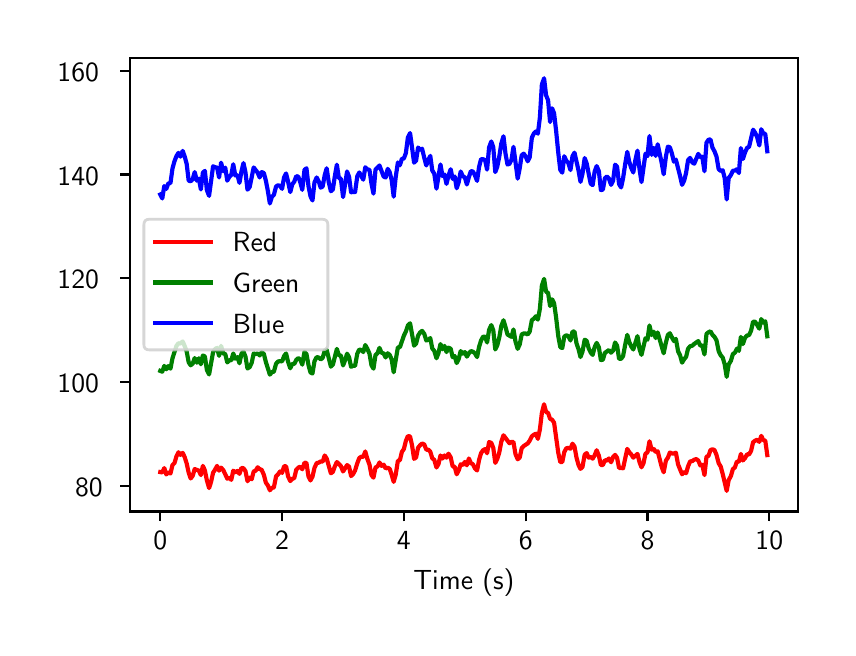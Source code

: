 \begingroup%
\makeatletter%
\begin{pgfpicture}%
\pgfpathrectangle{\pgfpointorigin}{\pgfqpoint{4.0in}{3.0in}}%
\pgfusepath{use as bounding box, clip}%
\begin{pgfscope}%
\pgfsetbuttcap%
\pgfsetmiterjoin%
\definecolor{currentfill}{rgb}{1.0,1.0,1.0}%
\pgfsetfillcolor{currentfill}%
\pgfsetlinewidth{0.0pt}%
\definecolor{currentstroke}{rgb}{1.0,1.0,1.0}%
\pgfsetstrokecolor{currentstroke}%
\pgfsetdash{}{0pt}%
\pgfpathmoveto{\pgfqpoint{0.0in}{0.0in}}%
\pgfpathlineto{\pgfqpoint{4.0in}{0.0in}}%
\pgfpathlineto{\pgfqpoint{4.0in}{3.0in}}%
\pgfpathlineto{\pgfqpoint{0.0in}{3.0in}}%
\pgfpathclose%
\pgfusepath{fill}%
\end{pgfscope}%
\begin{pgfscope}%
\pgfsetbuttcap%
\pgfsetmiterjoin%
\definecolor{currentfill}{rgb}{1.0,1.0,1.0}%
\pgfsetfillcolor{currentfill}%
\pgfsetlinewidth{0.0pt}%
\definecolor{currentstroke}{rgb}{0.0,0.0,0.0}%
\pgfsetstrokecolor{currentstroke}%
\pgfsetstrokeopacity{0.0}%
\pgfsetdash{}{0pt}%
\pgfpathmoveto{\pgfqpoint{0.511in}{0.581in}}%
\pgfpathlineto{\pgfqpoint{3.85in}{0.581in}}%
\pgfpathlineto{\pgfqpoint{3.85in}{2.85in}}%
\pgfpathlineto{\pgfqpoint{0.511in}{2.85in}}%
\pgfpathclose%
\pgfusepath{fill}%
\end{pgfscope}%
\begin{pgfscope}%
\pgfsetbuttcap%
\pgfsetroundjoin%
\definecolor{currentfill}{rgb}{0.0,0.0,0.0}%
\pgfsetfillcolor{currentfill}%
\pgfsetlinewidth{0.803pt}%
\definecolor{currentstroke}{rgb}{0.0,0.0,0.0}%
\pgfsetstrokecolor{currentstroke}%
\pgfsetdash{}{0pt}%
\pgfsys@defobject{currentmarker}{\pgfqpoint{0.0in}{-0.049in}}{\pgfqpoint{0.0in}{0.0in}}{%
\pgfpathmoveto{\pgfqpoint{0.0in}{0.0in}}%
\pgfpathlineto{\pgfqpoint{0.0in}{-0.049in}}%
\pgfusepath{stroke,fill}%
}%
\begin{pgfscope}%
\pgfsys@transformshift{0.663in}{0.581in}%
\pgfsys@useobject{currentmarker}{}%
\end{pgfscope}%
\end{pgfscope}%
\begin{pgfscope}%
\definecolor{textcolor}{rgb}{0.0,0.0,0.0}%
\pgfsetstrokecolor{textcolor}%
\pgfsetfillcolor{textcolor}%
\pgftext[x=0.663in,y=0.483in,,top]{\color{textcolor}\sffamily\fontsize{10.0}{12.0}\selectfont 0}%
\end{pgfscope}%
\begin{pgfscope}%
\pgfsetbuttcap%
\pgfsetroundjoin%
\definecolor{currentfill}{rgb}{0.0,0.0,0.0}%
\pgfsetfillcolor{currentfill}%
\pgfsetlinewidth{0.803pt}%
\definecolor{currentstroke}{rgb}{0.0,0.0,0.0}%
\pgfsetstrokecolor{currentstroke}%
\pgfsetdash{}{0pt}%
\pgfsys@defobject{currentmarker}{\pgfqpoint{0.0in}{-0.049in}}{\pgfqpoint{0.0in}{0.0in}}{%
\pgfpathmoveto{\pgfqpoint{0.0in}{0.0in}}%
\pgfpathlineto{\pgfqpoint{0.0in}{-0.049in}}%
\pgfusepath{stroke,fill}%
}%
\begin{pgfscope}%
\pgfsys@transformshift{1.272in}{0.581in}%
\pgfsys@useobject{currentmarker}{}%
\end{pgfscope}%
\end{pgfscope}%
\begin{pgfscope}%
\definecolor{textcolor}{rgb}{0.0,0.0,0.0}%
\pgfsetstrokecolor{textcolor}%
\pgfsetfillcolor{textcolor}%
\pgftext[x=1.272in,y=0.483in,,top]{\color{textcolor}\sffamily\fontsize{10.0}{12.0}\selectfont 2}%
\end{pgfscope}%
\begin{pgfscope}%
\pgfsetbuttcap%
\pgfsetroundjoin%
\definecolor{currentfill}{rgb}{0.0,0.0,0.0}%
\pgfsetfillcolor{currentfill}%
\pgfsetlinewidth{0.803pt}%
\definecolor{currentstroke}{rgb}{0.0,0.0,0.0}%
\pgfsetstrokecolor{currentstroke}%
\pgfsetdash{}{0pt}%
\pgfsys@defobject{currentmarker}{\pgfqpoint{0.0in}{-0.049in}}{\pgfqpoint{0.0in}{0.0in}}{%
\pgfpathmoveto{\pgfqpoint{0.0in}{0.0in}}%
\pgfpathlineto{\pgfqpoint{0.0in}{-0.049in}}%
\pgfusepath{stroke,fill}%
}%
\begin{pgfscope}%
\pgfsys@transformshift{1.881in}{0.581in}%
\pgfsys@useobject{currentmarker}{}%
\end{pgfscope}%
\end{pgfscope}%
\begin{pgfscope}%
\definecolor{textcolor}{rgb}{0.0,0.0,0.0}%
\pgfsetstrokecolor{textcolor}%
\pgfsetfillcolor{textcolor}%
\pgftext[x=1.881in,y=0.483in,,top]{\color{textcolor}\sffamily\fontsize{10.0}{12.0}\selectfont 4}%
\end{pgfscope}%
\begin{pgfscope}%
\pgfsetbuttcap%
\pgfsetroundjoin%
\definecolor{currentfill}{rgb}{0.0,0.0,0.0}%
\pgfsetfillcolor{currentfill}%
\pgfsetlinewidth{0.803pt}%
\definecolor{currentstroke}{rgb}{0.0,0.0,0.0}%
\pgfsetstrokecolor{currentstroke}%
\pgfsetdash{}{0pt}%
\pgfsys@defobject{currentmarker}{\pgfqpoint{0.0in}{-0.049in}}{\pgfqpoint{0.0in}{0.0in}}{%
\pgfpathmoveto{\pgfqpoint{0.0in}{0.0in}}%
\pgfpathlineto{\pgfqpoint{0.0in}{-0.049in}}%
\pgfusepath{stroke,fill}%
}%
\begin{pgfscope}%
\pgfsys@transformshift{2.49in}{0.581in}%
\pgfsys@useobject{currentmarker}{}%
\end{pgfscope}%
\end{pgfscope}%
\begin{pgfscope}%
\definecolor{textcolor}{rgb}{0.0,0.0,0.0}%
\pgfsetstrokecolor{textcolor}%
\pgfsetfillcolor{textcolor}%
\pgftext[x=2.49in,y=0.483in,,top]{\color{textcolor}\sffamily\fontsize{10.0}{12.0}\selectfont 6}%
\end{pgfscope}%
\begin{pgfscope}%
\pgfsetbuttcap%
\pgfsetroundjoin%
\definecolor{currentfill}{rgb}{0.0,0.0,0.0}%
\pgfsetfillcolor{currentfill}%
\pgfsetlinewidth{0.803pt}%
\definecolor{currentstroke}{rgb}{0.0,0.0,0.0}%
\pgfsetstrokecolor{currentstroke}%
\pgfsetdash{}{0pt}%
\pgfsys@defobject{currentmarker}{\pgfqpoint{0.0in}{-0.049in}}{\pgfqpoint{0.0in}{0.0in}}{%
\pgfpathmoveto{\pgfqpoint{0.0in}{0.0in}}%
\pgfpathlineto{\pgfqpoint{0.0in}{-0.049in}}%
\pgfusepath{stroke,fill}%
}%
\begin{pgfscope}%
\pgfsys@transformshift{3.099in}{0.581in}%
\pgfsys@useobject{currentmarker}{}%
\end{pgfscope}%
\end{pgfscope}%
\begin{pgfscope}%
\definecolor{textcolor}{rgb}{0.0,0.0,0.0}%
\pgfsetstrokecolor{textcolor}%
\pgfsetfillcolor{textcolor}%
\pgftext[x=3.099in,y=0.483in,,top]{\color{textcolor}\sffamily\fontsize{10.0}{12.0}\selectfont 8}%
\end{pgfscope}%
\begin{pgfscope}%
\pgfsetbuttcap%
\pgfsetroundjoin%
\definecolor{currentfill}{rgb}{0.0,0.0,0.0}%
\pgfsetfillcolor{currentfill}%
\pgfsetlinewidth{0.803pt}%
\definecolor{currentstroke}{rgb}{0.0,0.0,0.0}%
\pgfsetstrokecolor{currentstroke}%
\pgfsetdash{}{0pt}%
\pgfsys@defobject{currentmarker}{\pgfqpoint{0.0in}{-0.049in}}{\pgfqpoint{0.0in}{0.0in}}{%
\pgfpathmoveto{\pgfqpoint{0.0in}{0.0in}}%
\pgfpathlineto{\pgfqpoint{0.0in}{-0.049in}}%
\pgfusepath{stroke,fill}%
}%
\begin{pgfscope}%
\pgfsys@transformshift{3.708in}{0.581in}%
\pgfsys@useobject{currentmarker}{}%
\end{pgfscope}%
\end{pgfscope}%
\begin{pgfscope}%
\definecolor{textcolor}{rgb}{0.0,0.0,0.0}%
\pgfsetstrokecolor{textcolor}%
\pgfsetfillcolor{textcolor}%
\pgftext[x=3.708in,y=0.483in,,top]{\color{textcolor}\sffamily\fontsize{10.0}{12.0}\selectfont 10}%
\end{pgfscope}%
\begin{pgfscope}%
\definecolor{textcolor}{rgb}{0.0,0.0,0.0}%
\pgfsetstrokecolor{textcolor}%
\pgfsetfillcolor{textcolor}%
\pgftext[x=2.181in,y=0.293in,,top]{\color{textcolor}\sffamily\fontsize{10.0}{12.0}\selectfont Time (s)}%
\end{pgfscope}%
\begin{pgfscope}%
\pgfsetbuttcap%
\pgfsetroundjoin%
\definecolor{currentfill}{rgb}{0.0,0.0,0.0}%
\pgfsetfillcolor{currentfill}%
\pgfsetlinewidth{0.803pt}%
\definecolor{currentstroke}{rgb}{0.0,0.0,0.0}%
\pgfsetstrokecolor{currentstroke}%
\pgfsetdash{}{0pt}%
\pgfsys@defobject{currentmarker}{\pgfqpoint{-0.049in}{0.0in}}{\pgfqpoint{0.0in}{0.0in}}{%
\pgfpathmoveto{\pgfqpoint{0.0in}{0.0in}}%
\pgfpathlineto{\pgfqpoint{-0.049in}{0.0in}}%
\pgfusepath{stroke,fill}%
}%
\begin{pgfscope}%
\pgfsys@transformshift{0.511in}{0.709in}%
\pgfsys@useobject{currentmarker}{}%
\end{pgfscope}%
\end{pgfscope}%
\begin{pgfscope}%
\definecolor{textcolor}{rgb}{0.0,0.0,0.0}%
\pgfsetstrokecolor{textcolor}%
\pgfsetfillcolor{textcolor}%
\pgftext[x=0.237in, y=0.656in, left, base]{\color{textcolor}\sffamily\fontsize{10.0}{12.0}\selectfont 80}%
\end{pgfscope}%
\begin{pgfscope}%
\pgfsetbuttcap%
\pgfsetroundjoin%
\definecolor{currentfill}{rgb}{0.0,0.0,0.0}%
\pgfsetfillcolor{currentfill}%
\pgfsetlinewidth{0.803pt}%
\definecolor{currentstroke}{rgb}{0.0,0.0,0.0}%
\pgfsetstrokecolor{currentstroke}%
\pgfsetdash{}{0pt}%
\pgfsys@defobject{currentmarker}{\pgfqpoint{-0.049in}{0.0in}}{\pgfqpoint{0.0in}{0.0in}}{%
\pgfpathmoveto{\pgfqpoint{0.0in}{0.0in}}%
\pgfpathlineto{\pgfqpoint{-0.049in}{0.0in}}%
\pgfusepath{stroke,fill}%
}%
\begin{pgfscope}%
\pgfsys@transformshift{0.511in}{1.228in}%
\pgfsys@useobject{currentmarker}{}%
\end{pgfscope}%
\end{pgfscope}%
\begin{pgfscope}%
\definecolor{textcolor}{rgb}{0.0,0.0,0.0}%
\pgfsetstrokecolor{textcolor}%
\pgfsetfillcolor{textcolor}%
\pgftext[x=0.149in, y=1.175in, left, base]{\color{textcolor}\sffamily\fontsize{10.0}{12.0}\selectfont 100}%
\end{pgfscope}%
\begin{pgfscope}%
\pgfsetbuttcap%
\pgfsetroundjoin%
\definecolor{currentfill}{rgb}{0.0,0.0,0.0}%
\pgfsetfillcolor{currentfill}%
\pgfsetlinewidth{0.803pt}%
\definecolor{currentstroke}{rgb}{0.0,0.0,0.0}%
\pgfsetstrokecolor{currentstroke}%
\pgfsetdash{}{0pt}%
\pgfsys@defobject{currentmarker}{\pgfqpoint{-0.049in}{0.0in}}{\pgfqpoint{0.0in}{0.0in}}{%
\pgfpathmoveto{\pgfqpoint{0.0in}{0.0in}}%
\pgfpathlineto{\pgfqpoint{-0.049in}{0.0in}}%
\pgfusepath{stroke,fill}%
}%
\begin{pgfscope}%
\pgfsys@transformshift{0.511in}{1.747in}%
\pgfsys@useobject{currentmarker}{}%
\end{pgfscope}%
\end{pgfscope}%
\begin{pgfscope}%
\definecolor{textcolor}{rgb}{0.0,0.0,0.0}%
\pgfsetstrokecolor{textcolor}%
\pgfsetfillcolor{textcolor}%
\pgftext[x=0.149in, y=1.694in, left, base]{\color{textcolor}\sffamily\fontsize{10.0}{12.0}\selectfont 120}%
\end{pgfscope}%
\begin{pgfscope}%
\pgfsetbuttcap%
\pgfsetroundjoin%
\definecolor{currentfill}{rgb}{0.0,0.0,0.0}%
\pgfsetfillcolor{currentfill}%
\pgfsetlinewidth{0.803pt}%
\definecolor{currentstroke}{rgb}{0.0,0.0,0.0}%
\pgfsetstrokecolor{currentstroke}%
\pgfsetdash{}{0pt}%
\pgfsys@defobject{currentmarker}{\pgfqpoint{-0.049in}{0.0in}}{\pgfqpoint{0.0in}{0.0in}}{%
\pgfpathmoveto{\pgfqpoint{0.0in}{0.0in}}%
\pgfpathlineto{\pgfqpoint{-0.049in}{0.0in}}%
\pgfusepath{stroke,fill}%
}%
\begin{pgfscope}%
\pgfsys@transformshift{0.511in}{2.266in}%
\pgfsys@useobject{currentmarker}{}%
\end{pgfscope}%
\end{pgfscope}%
\begin{pgfscope}%
\definecolor{textcolor}{rgb}{0.0,0.0,0.0}%
\pgfsetstrokecolor{textcolor}%
\pgfsetfillcolor{textcolor}%
\pgftext[x=0.149in, y=2.213in, left, base]{\color{textcolor}\sffamily\fontsize{10.0}{12.0}\selectfont 140}%
\end{pgfscope}%
\begin{pgfscope}%
\pgfsetbuttcap%
\pgfsetroundjoin%
\definecolor{currentfill}{rgb}{0.0,0.0,0.0}%
\pgfsetfillcolor{currentfill}%
\pgfsetlinewidth{0.803pt}%
\definecolor{currentstroke}{rgb}{0.0,0.0,0.0}%
\pgfsetstrokecolor{currentstroke}%
\pgfsetdash{}{0pt}%
\pgfsys@defobject{currentmarker}{\pgfqpoint{-0.049in}{0.0in}}{\pgfqpoint{0.0in}{0.0in}}{%
\pgfpathmoveto{\pgfqpoint{0.0in}{0.0in}}%
\pgfpathlineto{\pgfqpoint{-0.049in}{0.0in}}%
\pgfusepath{stroke,fill}%
}%
\begin{pgfscope}%
\pgfsys@transformshift{0.511in}{2.785in}%
\pgfsys@useobject{currentmarker}{}%
\end{pgfscope}%
\end{pgfscope}%
\begin{pgfscope}%
\definecolor{textcolor}{rgb}{0.0,0.0,0.0}%
\pgfsetstrokecolor{textcolor}%
\pgfsetfillcolor{textcolor}%
\pgftext[x=0.149in, y=2.732in, left, base]{\color{textcolor}\sffamily\fontsize{10.0}{12.0}\selectfont 160}%
\end{pgfscope}%
\begin{pgfscope}%
\pgfpathrectangle{\pgfqpoint{0.511in}{0.581in}}{\pgfqpoint{3.339in}{2.269in}}%
\pgfusepath{clip}%
\pgfsetrectcap%
\pgfsetroundjoin%
\pgfsetlinewidth{1.506pt}%
\definecolor{currentstroke}{rgb}{1.0,0.0,0.0}%
\pgfsetstrokecolor{currentstroke}%
\pgfsetdash{}{0pt}%
\pgfpathmoveto{\pgfqpoint{0.663in}{0.778in}}%
\pgfpathlineto{\pgfqpoint{0.673in}{0.776in}}%
\pgfpathlineto{\pgfqpoint{0.683in}{0.798in}}%
\pgfpathlineto{\pgfqpoint{0.693in}{0.766in}}%
\pgfpathlineto{\pgfqpoint{0.703in}{0.777in}}%
\pgfpathlineto{\pgfqpoint{0.714in}{0.771in}}%
\pgfpathlineto{\pgfqpoint{0.724in}{0.813in}}%
\pgfpathlineto{\pgfqpoint{0.734in}{0.823in}}%
\pgfpathlineto{\pgfqpoint{0.744in}{0.857in}}%
\pgfpathlineto{\pgfqpoint{0.754in}{0.877in}}%
\pgfpathlineto{\pgfqpoint{0.764in}{0.864in}}%
\pgfpathlineto{\pgfqpoint{0.775in}{0.874in}}%
\pgfpathlineto{\pgfqpoint{0.785in}{0.853in}}%
\pgfpathlineto{\pgfqpoint{0.795in}{0.821in}}%
\pgfpathlineto{\pgfqpoint{0.805in}{0.775in}}%
\pgfpathlineto{\pgfqpoint{0.815in}{0.746in}}%
\pgfpathlineto{\pgfqpoint{0.825in}{0.759in}}%
\pgfpathlineto{\pgfqpoint{0.835in}{0.793in}}%
\pgfpathlineto{\pgfqpoint{0.856in}{0.785in}}%
\pgfpathlineto{\pgfqpoint{0.866in}{0.763in}}%
\pgfpathlineto{\pgfqpoint{0.876in}{0.809in}}%
\pgfpathlineto{\pgfqpoint{0.886in}{0.786in}}%
\pgfpathlineto{\pgfqpoint{0.896in}{0.737in}}%
\pgfpathlineto{\pgfqpoint{0.907in}{0.698in}}%
\pgfpathlineto{\pgfqpoint{0.917in}{0.729in}}%
\pgfpathlineto{\pgfqpoint{0.927in}{0.775in}}%
\pgfpathlineto{\pgfqpoint{0.937in}{0.79in}}%
\pgfpathlineto{\pgfqpoint{0.947in}{0.809in}}%
\pgfpathlineto{\pgfqpoint{0.957in}{0.785in}}%
\pgfpathlineto{\pgfqpoint{0.967in}{0.8in}}%
\pgfpathlineto{\pgfqpoint{0.978in}{0.788in}}%
\pgfpathlineto{\pgfqpoint{0.998in}{0.745in}}%
\pgfpathlineto{\pgfqpoint{1.008in}{0.75in}}%
\pgfpathlineto{\pgfqpoint{1.018in}{0.739in}}%
\pgfpathlineto{\pgfqpoint{1.028in}{0.785in}}%
\pgfpathlineto{\pgfqpoint{1.038in}{0.776in}}%
\pgfpathlineto{\pgfqpoint{1.049in}{0.784in}}%
\pgfpathlineto{\pgfqpoint{1.059in}{0.769in}}%
\pgfpathlineto{\pgfqpoint{1.069in}{0.799in}}%
\pgfpathlineto{\pgfqpoint{1.079in}{0.797in}}%
\pgfpathlineto{\pgfqpoint{1.089in}{0.783in}}%
\pgfpathlineto{\pgfqpoint{1.099in}{0.732in}}%
\pgfpathlineto{\pgfqpoint{1.11in}{0.75in}}%
\pgfpathlineto{\pgfqpoint{1.12in}{0.742in}}%
\pgfpathlineto{\pgfqpoint{1.13in}{0.781in}}%
\pgfpathlineto{\pgfqpoint{1.14in}{0.785in}}%
\pgfpathlineto{\pgfqpoint{1.15in}{0.802in}}%
\pgfpathlineto{\pgfqpoint{1.16in}{0.793in}}%
\pgfpathlineto{\pgfqpoint{1.17in}{0.789in}}%
\pgfpathlineto{\pgfqpoint{1.181in}{0.764in}}%
\pgfpathlineto{\pgfqpoint{1.191in}{0.725in}}%
\pgfpathlineto{\pgfqpoint{1.201in}{0.711in}}%
\pgfpathlineto{\pgfqpoint{1.211in}{0.687in}}%
\pgfpathlineto{\pgfqpoint{1.221in}{0.699in}}%
\pgfpathlineto{\pgfqpoint{1.231in}{0.701in}}%
\pgfpathlineto{\pgfqpoint{1.242in}{0.757in}}%
\pgfpathlineto{\pgfqpoint{1.252in}{0.767in}}%
\pgfpathlineto{\pgfqpoint{1.262in}{0.781in}}%
\pgfpathlineto{\pgfqpoint{1.272in}{0.774in}}%
\pgfpathlineto{\pgfqpoint{1.282in}{0.807in}}%
\pgfpathlineto{\pgfqpoint{1.292in}{0.807in}}%
\pgfpathlineto{\pgfqpoint{1.302in}{0.757in}}%
\pgfpathlineto{\pgfqpoint{1.313in}{0.733in}}%
\pgfpathlineto{\pgfqpoint{1.323in}{0.744in}}%
\pgfpathlineto{\pgfqpoint{1.333in}{0.748in}}%
\pgfpathlineto{\pgfqpoint{1.343in}{0.79in}}%
\pgfpathlineto{\pgfqpoint{1.353in}{0.8in}}%
\pgfpathlineto{\pgfqpoint{1.363in}{0.805in}}%
\pgfpathlineto{\pgfqpoint{1.373in}{0.792in}}%
\pgfpathlineto{\pgfqpoint{1.384in}{0.825in}}%
\pgfpathlineto{\pgfqpoint{1.394in}{0.823in}}%
\pgfpathlineto{\pgfqpoint{1.404in}{0.756in}}%
\pgfpathlineto{\pgfqpoint{1.414in}{0.736in}}%
\pgfpathlineto{\pgfqpoint{1.424in}{0.755in}}%
\pgfpathlineto{\pgfqpoint{1.434in}{0.799in}}%
\pgfpathlineto{\pgfqpoint{1.445in}{0.823in}}%
\pgfpathlineto{\pgfqpoint{1.455in}{0.825in}}%
\pgfpathlineto{\pgfqpoint{1.465in}{0.831in}}%
\pgfpathlineto{\pgfqpoint{1.475in}{0.83in}}%
\pgfpathlineto{\pgfqpoint{1.485in}{0.861in}}%
\pgfpathlineto{\pgfqpoint{1.495in}{0.846in}}%
\pgfpathlineto{\pgfqpoint{1.516in}{0.772in}}%
\pgfpathlineto{\pgfqpoint{1.526in}{0.779in}}%
\pgfpathlineto{\pgfqpoint{1.536in}{0.807in}}%
\pgfpathlineto{\pgfqpoint{1.546in}{0.828in}}%
\pgfpathlineto{\pgfqpoint{1.566in}{0.808in}}%
\pgfpathlineto{\pgfqpoint{1.577in}{0.781in}}%
\pgfpathlineto{\pgfqpoint{1.597in}{0.813in}}%
\pgfpathlineto{\pgfqpoint{1.607in}{0.805in}}%
\pgfpathlineto{\pgfqpoint{1.617in}{0.758in}}%
\pgfpathlineto{\pgfqpoint{1.627in}{0.768in}}%
\pgfpathlineto{\pgfqpoint{1.637in}{0.786in}}%
\pgfpathlineto{\pgfqpoint{1.648in}{0.822in}}%
\pgfpathlineto{\pgfqpoint{1.658in}{0.848in}}%
\pgfpathlineto{\pgfqpoint{1.668in}{0.855in}}%
\pgfpathlineto{\pgfqpoint{1.678in}{0.854in}}%
\pgfpathlineto{\pgfqpoint{1.688in}{0.881in}}%
\pgfpathlineto{\pgfqpoint{1.698in}{0.845in}}%
\pgfpathlineto{\pgfqpoint{1.709in}{0.815in}}%
\pgfpathlineto{\pgfqpoint{1.719in}{0.763in}}%
\pgfpathlineto{\pgfqpoint{1.729in}{0.75in}}%
\pgfpathlineto{\pgfqpoint{1.739in}{0.801in}}%
\pgfpathlineto{\pgfqpoint{1.749in}{0.806in}}%
\pgfpathlineto{\pgfqpoint{1.759in}{0.826in}}%
\pgfpathlineto{\pgfqpoint{1.769in}{0.809in}}%
\pgfpathlineto{\pgfqpoint{1.78in}{0.815in}}%
\pgfpathlineto{\pgfqpoint{1.79in}{0.796in}}%
\pgfpathlineto{\pgfqpoint{1.8in}{0.8in}}%
\pgfpathlineto{\pgfqpoint{1.81in}{0.794in}}%
\pgfpathlineto{\pgfqpoint{1.82in}{0.764in}}%
\pgfpathlineto{\pgfqpoint{1.83in}{0.729in}}%
\pgfpathlineto{\pgfqpoint{1.84in}{0.764in}}%
\pgfpathlineto{\pgfqpoint{1.851in}{0.834in}}%
\pgfpathlineto{\pgfqpoint{1.861in}{0.837in}}%
\pgfpathlineto{\pgfqpoint{1.871in}{0.879in}}%
\pgfpathlineto{\pgfqpoint{1.881in}{0.893in}}%
\pgfpathlineto{\pgfqpoint{1.891in}{0.934in}}%
\pgfpathlineto{\pgfqpoint{1.901in}{0.958in}}%
\pgfpathlineto{\pgfqpoint{1.912in}{0.956in}}%
\pgfpathlineto{\pgfqpoint{1.922in}{0.911in}}%
\pgfpathlineto{\pgfqpoint{1.932in}{0.844in}}%
\pgfpathlineto{\pgfqpoint{1.942in}{0.851in}}%
\pgfpathlineto{\pgfqpoint{1.952in}{0.9in}}%
\pgfpathlineto{\pgfqpoint{1.962in}{0.912in}}%
\pgfpathlineto{\pgfqpoint{1.972in}{0.921in}}%
\pgfpathlineto{\pgfqpoint{1.983in}{0.916in}}%
\pgfpathlineto{\pgfqpoint{1.993in}{0.89in}}%
\pgfpathlineto{\pgfqpoint{2.003in}{0.89in}}%
\pgfpathlineto{\pgfqpoint{2.013in}{0.88in}}%
\pgfpathlineto{\pgfqpoint{2.023in}{0.847in}}%
\pgfpathlineto{\pgfqpoint{2.033in}{0.839in}}%
\pgfpathlineto{\pgfqpoint{2.044in}{0.801in}}%
\pgfpathlineto{\pgfqpoint{2.054in}{0.818in}}%
\pgfpathlineto{\pgfqpoint{2.064in}{0.861in}}%
\pgfpathlineto{\pgfqpoint{2.074in}{0.846in}}%
\pgfpathlineto{\pgfqpoint{2.084in}{0.861in}}%
\pgfpathlineto{\pgfqpoint{2.094in}{0.85in}}%
\pgfpathlineto{\pgfqpoint{2.104in}{0.87in}}%
\pgfpathlineto{\pgfqpoint{2.115in}{0.852in}}%
\pgfpathlineto{\pgfqpoint{2.125in}{0.806in}}%
\pgfpathlineto{\pgfqpoint{2.135in}{0.805in}}%
\pgfpathlineto{\pgfqpoint{2.145in}{0.767in}}%
\pgfpathlineto{\pgfqpoint{2.155in}{0.786in}}%
\pgfpathlineto{\pgfqpoint{2.165in}{0.817in}}%
\pgfpathlineto{\pgfqpoint{2.175in}{0.813in}}%
\pgfpathlineto{\pgfqpoint{2.186in}{0.829in}}%
\pgfpathlineto{\pgfqpoint{2.196in}{0.812in}}%
\pgfpathlineto{\pgfqpoint{2.206in}{0.846in}}%
\pgfpathlineto{\pgfqpoint{2.216in}{0.823in}}%
\pgfpathlineto{\pgfqpoint{2.226in}{0.817in}}%
\pgfpathlineto{\pgfqpoint{2.236in}{0.797in}}%
\pgfpathlineto{\pgfqpoint{2.247in}{0.786in}}%
\pgfpathlineto{\pgfqpoint{2.257in}{0.839in}}%
\pgfpathlineto{\pgfqpoint{2.267in}{0.873in}}%
\pgfpathlineto{\pgfqpoint{2.277in}{0.887in}}%
\pgfpathlineto{\pgfqpoint{2.287in}{0.893in}}%
\pgfpathlineto{\pgfqpoint{2.297in}{0.872in}}%
\pgfpathlineto{\pgfqpoint{2.307in}{0.928in}}%
\pgfpathlineto{\pgfqpoint{2.318in}{0.924in}}%
\pgfpathlineto{\pgfqpoint{2.328in}{0.899in}}%
\pgfpathlineto{\pgfqpoint{2.338in}{0.824in}}%
\pgfpathlineto{\pgfqpoint{2.348in}{0.844in}}%
\pgfpathlineto{\pgfqpoint{2.358in}{0.876in}}%
\pgfpathlineto{\pgfqpoint{2.368in}{0.929in}}%
\pgfpathlineto{\pgfqpoint{2.379in}{0.962in}}%
\pgfpathlineto{\pgfqpoint{2.409in}{0.922in}}%
\pgfpathlineto{\pgfqpoint{2.419in}{0.929in}}%
\pgfpathlineto{\pgfqpoint{2.429in}{0.928in}}%
\pgfpathlineto{\pgfqpoint{2.439in}{0.868in}}%
\pgfpathlineto{\pgfqpoint{2.45in}{0.842in}}%
\pgfpathlineto{\pgfqpoint{2.46in}{0.85in}}%
\pgfpathlineto{\pgfqpoint{2.47in}{0.897in}}%
\pgfpathlineto{\pgfqpoint{2.48in}{0.908in}}%
\pgfpathlineto{\pgfqpoint{2.5in}{0.921in}}%
\pgfpathlineto{\pgfqpoint{2.51in}{0.935in}}%
\pgfpathlineto{\pgfqpoint{2.521in}{0.957in}}%
\pgfpathlineto{\pgfqpoint{2.531in}{0.965in}}%
\pgfpathlineto{\pgfqpoint{2.541in}{0.97in}}%
\pgfpathlineto{\pgfqpoint{2.551in}{0.944in}}%
\pgfpathlineto{\pgfqpoint{2.561in}{0.991in}}%
\pgfpathlineto{\pgfqpoint{2.571in}{1.074in}}%
\pgfpathlineto{\pgfqpoint{2.582in}{1.117in}}%
\pgfpathlineto{\pgfqpoint{2.592in}{1.078in}}%
\pgfpathlineto{\pgfqpoint{2.602in}{1.074in}}%
\pgfpathlineto{\pgfqpoint{2.612in}{1.044in}}%
\pgfpathlineto{\pgfqpoint{2.622in}{1.04in}}%
\pgfpathlineto{\pgfqpoint{2.632in}{1.025in}}%
\pgfpathlineto{\pgfqpoint{2.653in}{0.874in}}%
\pgfpathlineto{\pgfqpoint{2.663in}{0.828in}}%
\pgfpathlineto{\pgfqpoint{2.673in}{0.828in}}%
\pgfpathlineto{\pgfqpoint{2.683in}{0.878in}}%
\pgfpathlineto{\pgfqpoint{2.693in}{0.897in}}%
\pgfpathlineto{\pgfqpoint{2.703in}{0.899in}}%
\pgfpathlineto{\pgfqpoint{2.714in}{0.895in}}%
\pgfpathlineto{\pgfqpoint{2.724in}{0.92in}}%
\pgfpathlineto{\pgfqpoint{2.734in}{0.906in}}%
\pgfpathlineto{\pgfqpoint{2.744in}{0.851in}}%
\pgfpathlineto{\pgfqpoint{2.754in}{0.814in}}%
\pgfpathlineto{\pgfqpoint{2.764in}{0.794in}}%
\pgfpathlineto{\pgfqpoint{2.774in}{0.804in}}%
\pgfpathlineto{\pgfqpoint{2.785in}{0.865in}}%
\pgfpathlineto{\pgfqpoint{2.795in}{0.873in}}%
\pgfpathlineto{\pgfqpoint{2.805in}{0.85in}}%
\pgfpathlineto{\pgfqpoint{2.815in}{0.854in}}%
\pgfpathlineto{\pgfqpoint{2.825in}{0.845in}}%
\pgfpathlineto{\pgfqpoint{2.835in}{0.862in}}%
\pgfpathlineto{\pgfqpoint{2.845in}{0.887in}}%
\pgfpathlineto{\pgfqpoint{2.856in}{0.86in}}%
\pgfpathlineto{\pgfqpoint{2.866in}{0.813in}}%
\pgfpathlineto{\pgfqpoint{2.876in}{0.813in}}%
\pgfpathlineto{\pgfqpoint{2.886in}{0.838in}}%
\pgfpathlineto{\pgfqpoint{2.896in}{0.835in}}%
\pgfpathlineto{\pgfqpoint{2.906in}{0.846in}}%
\pgfpathlineto{\pgfqpoint{2.917in}{0.827in}}%
\pgfpathlineto{\pgfqpoint{2.927in}{0.853in}}%
\pgfpathlineto{\pgfqpoint{2.937in}{0.864in}}%
\pgfpathlineto{\pgfqpoint{2.947in}{0.849in}}%
\pgfpathlineto{\pgfqpoint{2.957in}{0.798in}}%
\pgfpathlineto{\pgfqpoint{2.967in}{0.799in}}%
\pgfpathlineto{\pgfqpoint{2.977in}{0.797in}}%
\pgfpathlineto{\pgfqpoint{2.998in}{0.894in}}%
\pgfpathlineto{\pgfqpoint{3.008in}{0.877in}}%
\pgfpathlineto{\pgfqpoint{3.018in}{0.866in}}%
\pgfpathlineto{\pgfqpoint{3.028in}{0.85in}}%
\pgfpathlineto{\pgfqpoint{3.049in}{0.869in}}%
\pgfpathlineto{\pgfqpoint{3.059in}{0.828in}}%
\pgfpathlineto{\pgfqpoint{3.069in}{0.802in}}%
\pgfpathlineto{\pgfqpoint{3.079in}{0.822in}}%
\pgfpathlineto{\pgfqpoint{3.089in}{0.87in}}%
\pgfpathlineto{\pgfqpoint{3.099in}{0.876in}}%
\pgfpathlineto{\pgfqpoint{3.109in}{0.932in}}%
\pgfpathlineto{\pgfqpoint{3.12in}{0.89in}}%
\pgfpathlineto{\pgfqpoint{3.13in}{0.895in}}%
\pgfpathlineto{\pgfqpoint{3.14in}{0.878in}}%
\pgfpathlineto{\pgfqpoint{3.15in}{0.882in}}%
\pgfpathlineto{\pgfqpoint{3.17in}{0.804in}}%
\pgfpathlineto{\pgfqpoint{3.18in}{0.777in}}%
\pgfpathlineto{\pgfqpoint{3.191in}{0.835in}}%
\pgfpathlineto{\pgfqpoint{3.201in}{0.85in}}%
\pgfpathlineto{\pgfqpoint{3.211in}{0.876in}}%
\pgfpathlineto{\pgfqpoint{3.221in}{0.871in}}%
\pgfpathlineto{\pgfqpoint{3.231in}{0.871in}}%
\pgfpathlineto{\pgfqpoint{3.241in}{0.875in}}%
\pgfpathlineto{\pgfqpoint{3.252in}{0.816in}}%
\pgfpathlineto{\pgfqpoint{3.272in}{0.767in}}%
\pgfpathlineto{\pgfqpoint{3.282in}{0.779in}}%
\pgfpathlineto{\pgfqpoint{3.292in}{0.772in}}%
\pgfpathlineto{\pgfqpoint{3.302in}{0.807in}}%
\pgfpathlineto{\pgfqpoint{3.312in}{0.831in}}%
\pgfpathlineto{\pgfqpoint{3.323in}{0.833in}}%
\pgfpathlineto{\pgfqpoint{3.333in}{0.84in}}%
\pgfpathlineto{\pgfqpoint{3.343in}{0.843in}}%
\pgfpathlineto{\pgfqpoint{3.353in}{0.836in}}%
\pgfpathlineto{\pgfqpoint{3.363in}{0.811in}}%
\pgfpathlineto{\pgfqpoint{3.373in}{0.815in}}%
\pgfpathlineto{\pgfqpoint{3.384in}{0.763in}}%
\pgfpathlineto{\pgfqpoint{3.394in}{0.855in}}%
\pgfpathlineto{\pgfqpoint{3.404in}{0.859in}}%
\pgfpathlineto{\pgfqpoint{3.414in}{0.888in}}%
\pgfpathlineto{\pgfqpoint{3.424in}{0.892in}}%
\pgfpathlineto{\pgfqpoint{3.434in}{0.888in}}%
\pgfpathlineto{\pgfqpoint{3.444in}{0.864in}}%
\pgfpathlineto{\pgfqpoint{3.455in}{0.822in}}%
\pgfpathlineto{\pgfqpoint{3.465in}{0.806in}}%
\pgfpathlineto{\pgfqpoint{3.475in}{0.769in}}%
\pgfpathlineto{\pgfqpoint{3.495in}{0.684in}}%
\pgfpathlineto{\pgfqpoint{3.505in}{0.738in}}%
\pgfpathlineto{\pgfqpoint{3.516in}{0.758in}}%
\pgfpathlineto{\pgfqpoint{3.526in}{0.793in}}%
\pgfpathlineto{\pgfqpoint{3.536in}{0.801in}}%
\pgfpathlineto{\pgfqpoint{3.546in}{0.831in}}%
\pgfpathlineto{\pgfqpoint{3.556in}{0.829in}}%
\pgfpathlineto{\pgfqpoint{3.566in}{0.869in}}%
\pgfpathlineto{\pgfqpoint{3.576in}{0.836in}}%
\pgfpathlineto{\pgfqpoint{3.587in}{0.848in}}%
\pgfpathlineto{\pgfqpoint{3.597in}{0.867in}}%
\pgfpathlineto{\pgfqpoint{3.607in}{0.866in}}%
\pgfpathlineto{\pgfqpoint{3.617in}{0.884in}}%
\pgfpathlineto{\pgfqpoint{3.627in}{0.927in}}%
\pgfpathlineto{\pgfqpoint{3.637in}{0.935in}}%
\pgfpathlineto{\pgfqpoint{3.647in}{0.94in}}%
\pgfpathlineto{\pgfqpoint{3.658in}{0.929in}}%
\pgfpathlineto{\pgfqpoint{3.668in}{0.959in}}%
\pgfpathlineto{\pgfqpoint{3.678in}{0.938in}}%
\pgfpathlineto{\pgfqpoint{3.688in}{0.935in}}%
\pgfpathlineto{\pgfqpoint{3.698in}{0.863in}}%
\pgfpathlineto{\pgfqpoint{3.698in}{0.863in}}%
\pgfusepath{stroke}%
\end{pgfscope}%
\begin{pgfscope}%
\pgfpathrectangle{\pgfqpoint{0.511in}{0.581in}}{\pgfqpoint{3.339in}{2.269in}}%
\pgfusepath{clip}%
\pgfsetrectcap%
\pgfsetroundjoin%
\pgfsetlinewidth{1.506pt}%
\definecolor{currentstroke}{rgb}{0.0,0.5,0.0}%
\pgfsetstrokecolor{currentstroke}%
\pgfsetdash{}{0pt}%
\pgfpathmoveto{\pgfqpoint{0.663in}{1.284in}}%
\pgfpathlineto{\pgfqpoint{0.673in}{1.28in}}%
\pgfpathlineto{\pgfqpoint{0.683in}{1.309in}}%
\pgfpathlineto{\pgfqpoint{0.693in}{1.292in}}%
\pgfpathlineto{\pgfqpoint{0.703in}{1.308in}}%
\pgfpathlineto{\pgfqpoint{0.714in}{1.295in}}%
\pgfpathlineto{\pgfqpoint{0.724in}{1.347in}}%
\pgfpathlineto{\pgfqpoint{0.744in}{1.409in}}%
\pgfpathlineto{\pgfqpoint{0.754in}{1.422in}}%
\pgfpathlineto{\pgfqpoint{0.764in}{1.421in}}%
\pgfpathlineto{\pgfqpoint{0.775in}{1.431in}}%
\pgfpathlineto{\pgfqpoint{0.785in}{1.408in}}%
\pgfpathlineto{\pgfqpoint{0.795in}{1.381in}}%
\pgfpathlineto{\pgfqpoint{0.805in}{1.327in}}%
\pgfpathlineto{\pgfqpoint{0.815in}{1.312in}}%
\pgfpathlineto{\pgfqpoint{0.825in}{1.32in}}%
\pgfpathlineto{\pgfqpoint{0.835in}{1.348in}}%
\pgfpathlineto{\pgfqpoint{0.846in}{1.325in}}%
\pgfpathlineto{\pgfqpoint{0.856in}{1.347in}}%
\pgfpathlineto{\pgfqpoint{0.866in}{1.317in}}%
\pgfpathlineto{\pgfqpoint{0.876in}{1.361in}}%
\pgfpathlineto{\pgfqpoint{0.886in}{1.356in}}%
\pgfpathlineto{\pgfqpoint{0.896in}{1.289in}}%
\pgfpathlineto{\pgfqpoint{0.907in}{1.266in}}%
\pgfpathlineto{\pgfqpoint{0.927in}{1.378in}}%
\pgfpathlineto{\pgfqpoint{0.937in}{1.393in}}%
\pgfpathlineto{\pgfqpoint{0.947in}{1.399in}}%
\pgfpathlineto{\pgfqpoint{0.957in}{1.359in}}%
\pgfpathlineto{\pgfqpoint{0.967in}{1.409in}}%
\pgfpathlineto{\pgfqpoint{0.978in}{1.371in}}%
\pgfpathlineto{\pgfqpoint{0.988in}{1.368in}}%
\pgfpathlineto{\pgfqpoint{0.998in}{1.326in}}%
\pgfpathlineto{\pgfqpoint{1.008in}{1.338in}}%
\pgfpathlineto{\pgfqpoint{1.018in}{1.336in}}%
\pgfpathlineto{\pgfqpoint{1.028in}{1.371in}}%
\pgfpathlineto{\pgfqpoint{1.038in}{1.345in}}%
\pgfpathlineto{\pgfqpoint{1.049in}{1.353in}}%
\pgfpathlineto{\pgfqpoint{1.059in}{1.322in}}%
\pgfpathlineto{\pgfqpoint{1.069in}{1.37in}}%
\pgfpathlineto{\pgfqpoint{1.079in}{1.38in}}%
\pgfpathlineto{\pgfqpoint{1.089in}{1.355in}}%
\pgfpathlineto{\pgfqpoint{1.099in}{1.296in}}%
\pgfpathlineto{\pgfqpoint{1.11in}{1.303in}}%
\pgfpathlineto{\pgfqpoint{1.12in}{1.324in}}%
\pgfpathlineto{\pgfqpoint{1.13in}{1.371in}}%
\pgfpathlineto{\pgfqpoint{1.14in}{1.368in}}%
\pgfpathlineto{\pgfqpoint{1.15in}{1.371in}}%
\pgfpathlineto{\pgfqpoint{1.16in}{1.361in}}%
\pgfpathlineto{\pgfqpoint{1.17in}{1.377in}}%
\pgfpathlineto{\pgfqpoint{1.181in}{1.369in}}%
\pgfpathlineto{\pgfqpoint{1.191in}{1.328in}}%
\pgfpathlineto{\pgfqpoint{1.211in}{1.265in}}%
\pgfpathlineto{\pgfqpoint{1.221in}{1.278in}}%
\pgfpathlineto{\pgfqpoint{1.231in}{1.28in}}%
\pgfpathlineto{\pgfqpoint{1.242in}{1.32in}}%
\pgfpathlineto{\pgfqpoint{1.252in}{1.331in}}%
\pgfpathlineto{\pgfqpoint{1.262in}{1.333in}}%
\pgfpathlineto{\pgfqpoint{1.272in}{1.331in}}%
\pgfpathlineto{\pgfqpoint{1.282in}{1.358in}}%
\pgfpathlineto{\pgfqpoint{1.292in}{1.371in}}%
\pgfpathlineto{\pgfqpoint{1.302in}{1.329in}}%
\pgfpathlineto{\pgfqpoint{1.313in}{1.297in}}%
\pgfpathlineto{\pgfqpoint{1.323in}{1.319in}}%
\pgfpathlineto{\pgfqpoint{1.333in}{1.319in}}%
\pgfpathlineto{\pgfqpoint{1.343in}{1.339in}}%
\pgfpathlineto{\pgfqpoint{1.353in}{1.348in}}%
\pgfpathlineto{\pgfqpoint{1.363in}{1.34in}}%
\pgfpathlineto{\pgfqpoint{1.373in}{1.315in}}%
\pgfpathlineto{\pgfqpoint{1.384in}{1.379in}}%
\pgfpathlineto{\pgfqpoint{1.394in}{1.368in}}%
\pgfpathlineto{\pgfqpoint{1.404in}{1.313in}}%
\pgfpathlineto{\pgfqpoint{1.414in}{1.276in}}%
\pgfpathlineto{\pgfqpoint{1.424in}{1.271in}}%
\pgfpathlineto{\pgfqpoint{1.434in}{1.332in}}%
\pgfpathlineto{\pgfqpoint{1.445in}{1.353in}}%
\pgfpathlineto{\pgfqpoint{1.455in}{1.351in}}%
\pgfpathlineto{\pgfqpoint{1.465in}{1.341in}}%
\pgfpathlineto{\pgfqpoint{1.475in}{1.349in}}%
\pgfpathlineto{\pgfqpoint{1.485in}{1.385in}}%
\pgfpathlineto{\pgfqpoint{1.495in}{1.389in}}%
\pgfpathlineto{\pgfqpoint{1.516in}{1.305in}}%
\pgfpathlineto{\pgfqpoint{1.526in}{1.315in}}%
\pgfpathlineto{\pgfqpoint{1.546in}{1.394in}}%
\pgfpathlineto{\pgfqpoint{1.556in}{1.362in}}%
\pgfpathlineto{\pgfqpoint{1.566in}{1.361in}}%
\pgfpathlineto{\pgfqpoint{1.577in}{1.311in}}%
\pgfpathlineto{\pgfqpoint{1.587in}{1.337in}}%
\pgfpathlineto{\pgfqpoint{1.597in}{1.37in}}%
\pgfpathlineto{\pgfqpoint{1.607in}{1.352in}}%
\pgfpathlineto{\pgfqpoint{1.617in}{1.304in}}%
\pgfpathlineto{\pgfqpoint{1.627in}{1.309in}}%
\pgfpathlineto{\pgfqpoint{1.637in}{1.309in}}%
\pgfpathlineto{\pgfqpoint{1.648in}{1.37in}}%
\pgfpathlineto{\pgfqpoint{1.658in}{1.391in}}%
\pgfpathlineto{\pgfqpoint{1.668in}{1.388in}}%
\pgfpathlineto{\pgfqpoint{1.678in}{1.378in}}%
\pgfpathlineto{\pgfqpoint{1.688in}{1.413in}}%
\pgfpathlineto{\pgfqpoint{1.698in}{1.395in}}%
\pgfpathlineto{\pgfqpoint{1.709in}{1.37in}}%
\pgfpathlineto{\pgfqpoint{1.719in}{1.312in}}%
\pgfpathlineto{\pgfqpoint{1.729in}{1.295in}}%
\pgfpathlineto{\pgfqpoint{1.739in}{1.363in}}%
\pgfpathlineto{\pgfqpoint{1.749in}{1.372in}}%
\pgfpathlineto{\pgfqpoint{1.759in}{1.399in}}%
\pgfpathlineto{\pgfqpoint{1.769in}{1.375in}}%
\pgfpathlineto{\pgfqpoint{1.78in}{1.371in}}%
\pgfpathlineto{\pgfqpoint{1.79in}{1.351in}}%
\pgfpathlineto{\pgfqpoint{1.8in}{1.372in}}%
\pgfpathlineto{\pgfqpoint{1.81in}{1.364in}}%
\pgfpathlineto{\pgfqpoint{1.82in}{1.341in}}%
\pgfpathlineto{\pgfqpoint{1.83in}{1.277in}}%
\pgfpathlineto{\pgfqpoint{1.851in}{1.402in}}%
\pgfpathlineto{\pgfqpoint{1.861in}{1.402in}}%
\pgfpathlineto{\pgfqpoint{1.881in}{1.46in}}%
\pgfpathlineto{\pgfqpoint{1.891in}{1.481in}}%
\pgfpathlineto{\pgfqpoint{1.901in}{1.511in}}%
\pgfpathlineto{\pgfqpoint{1.912in}{1.522in}}%
\pgfpathlineto{\pgfqpoint{1.932in}{1.41in}}%
\pgfpathlineto{\pgfqpoint{1.942in}{1.42in}}%
\pgfpathlineto{\pgfqpoint{1.952in}{1.46in}}%
\pgfpathlineto{\pgfqpoint{1.962in}{1.476in}}%
\pgfpathlineto{\pgfqpoint{1.972in}{1.484in}}%
\pgfpathlineto{\pgfqpoint{1.983in}{1.469in}}%
\pgfpathlineto{\pgfqpoint{1.993in}{1.436in}}%
\pgfpathlineto{\pgfqpoint{2.003in}{1.439in}}%
\pgfpathlineto{\pgfqpoint{2.013in}{1.448in}}%
\pgfpathlineto{\pgfqpoint{2.023in}{1.396in}}%
\pgfpathlineto{\pgfqpoint{2.033in}{1.384in}}%
\pgfpathlineto{\pgfqpoint{2.044in}{1.347in}}%
\pgfpathlineto{\pgfqpoint{2.054in}{1.373in}}%
\pgfpathlineto{\pgfqpoint{2.064in}{1.418in}}%
\pgfpathlineto{\pgfqpoint{2.074in}{1.392in}}%
\pgfpathlineto{\pgfqpoint{2.084in}{1.409in}}%
\pgfpathlineto{\pgfqpoint{2.094in}{1.378in}}%
\pgfpathlineto{\pgfqpoint{2.104in}{1.4in}}%
\pgfpathlineto{\pgfqpoint{2.115in}{1.395in}}%
\pgfpathlineto{\pgfqpoint{2.125in}{1.352in}}%
\pgfpathlineto{\pgfqpoint{2.135in}{1.358in}}%
\pgfpathlineto{\pgfqpoint{2.145in}{1.323in}}%
\pgfpathlineto{\pgfqpoint{2.155in}{1.343in}}%
\pgfpathlineto{\pgfqpoint{2.165in}{1.383in}}%
\pgfpathlineto{\pgfqpoint{2.175in}{1.37in}}%
\pgfpathlineto{\pgfqpoint{2.186in}{1.378in}}%
\pgfpathlineto{\pgfqpoint{2.196in}{1.355in}}%
\pgfpathlineto{\pgfqpoint{2.206in}{1.372in}}%
\pgfpathlineto{\pgfqpoint{2.216in}{1.383in}}%
\pgfpathlineto{\pgfqpoint{2.226in}{1.38in}}%
\pgfpathlineto{\pgfqpoint{2.236in}{1.372in}}%
\pgfpathlineto{\pgfqpoint{2.247in}{1.353in}}%
\pgfpathlineto{\pgfqpoint{2.257in}{1.404in}}%
\pgfpathlineto{\pgfqpoint{2.267in}{1.436in}}%
\pgfpathlineto{\pgfqpoint{2.277in}{1.455in}}%
\pgfpathlineto{\pgfqpoint{2.287in}{1.455in}}%
\pgfpathlineto{\pgfqpoint{2.297in}{1.426in}}%
\pgfpathlineto{\pgfqpoint{2.307in}{1.489in}}%
\pgfpathlineto{\pgfqpoint{2.318in}{1.513in}}%
\pgfpathlineto{\pgfqpoint{2.328in}{1.487in}}%
\pgfpathlineto{\pgfqpoint{2.338in}{1.391in}}%
\pgfpathlineto{\pgfqpoint{2.348in}{1.412in}}%
\pgfpathlineto{\pgfqpoint{2.358in}{1.451in}}%
\pgfpathlineto{\pgfqpoint{2.368in}{1.508in}}%
\pgfpathlineto{\pgfqpoint{2.379in}{1.537in}}%
\pgfpathlineto{\pgfqpoint{2.389in}{1.504in}}%
\pgfpathlineto{\pgfqpoint{2.399in}{1.466in}}%
\pgfpathlineto{\pgfqpoint{2.419in}{1.454in}}%
\pgfpathlineto{\pgfqpoint{2.429in}{1.491in}}%
\pgfpathlineto{\pgfqpoint{2.439in}{1.431in}}%
\pgfpathlineto{\pgfqpoint{2.45in}{1.394in}}%
\pgfpathlineto{\pgfqpoint{2.46in}{1.416in}}%
\pgfpathlineto{\pgfqpoint{2.47in}{1.466in}}%
\pgfpathlineto{\pgfqpoint{2.48in}{1.471in}}%
\pgfpathlineto{\pgfqpoint{2.49in}{1.471in}}%
\pgfpathlineto{\pgfqpoint{2.5in}{1.466in}}%
\pgfpathlineto{\pgfqpoint{2.51in}{1.48in}}%
\pgfpathlineto{\pgfqpoint{2.521in}{1.538in}}%
\pgfpathlineto{\pgfqpoint{2.531in}{1.545in}}%
\pgfpathlineto{\pgfqpoint{2.541in}{1.557in}}%
\pgfpathlineto{\pgfqpoint{2.551in}{1.54in}}%
\pgfpathlineto{\pgfqpoint{2.561in}{1.594in}}%
\pgfpathlineto{\pgfqpoint{2.571in}{1.711in}}%
\pgfpathlineto{\pgfqpoint{2.582in}{1.744in}}%
\pgfpathlineto{\pgfqpoint{2.592in}{1.68in}}%
\pgfpathlineto{\pgfqpoint{2.602in}{1.674in}}%
\pgfpathlineto{\pgfqpoint{2.612in}{1.608in}}%
\pgfpathlineto{\pgfqpoint{2.622in}{1.642in}}%
\pgfpathlineto{\pgfqpoint{2.632in}{1.622in}}%
\pgfpathlineto{\pgfqpoint{2.642in}{1.552in}}%
\pgfpathlineto{\pgfqpoint{2.653in}{1.457in}}%
\pgfpathlineto{\pgfqpoint{2.663in}{1.403in}}%
\pgfpathlineto{\pgfqpoint{2.673in}{1.398in}}%
\pgfpathlineto{\pgfqpoint{2.683in}{1.455in}}%
\pgfpathlineto{\pgfqpoint{2.693in}{1.462in}}%
\pgfpathlineto{\pgfqpoint{2.703in}{1.458in}}%
\pgfpathlineto{\pgfqpoint{2.714in}{1.436in}}%
\pgfpathlineto{\pgfqpoint{2.724in}{1.48in}}%
\pgfpathlineto{\pgfqpoint{2.734in}{1.481in}}%
\pgfpathlineto{\pgfqpoint{2.744in}{1.422in}}%
\pgfpathlineto{\pgfqpoint{2.754in}{1.393in}}%
\pgfpathlineto{\pgfqpoint{2.764in}{1.353in}}%
\pgfpathlineto{\pgfqpoint{2.774in}{1.38in}}%
\pgfpathlineto{\pgfqpoint{2.785in}{1.44in}}%
\pgfpathlineto{\pgfqpoint{2.795in}{1.434in}}%
\pgfpathlineto{\pgfqpoint{2.805in}{1.397in}}%
\pgfpathlineto{\pgfqpoint{2.815in}{1.376in}}%
\pgfpathlineto{\pgfqpoint{2.825in}{1.364in}}%
\pgfpathlineto{\pgfqpoint{2.835in}{1.403in}}%
\pgfpathlineto{\pgfqpoint{2.845in}{1.424in}}%
\pgfpathlineto{\pgfqpoint{2.856in}{1.402in}}%
\pgfpathlineto{\pgfqpoint{2.866in}{1.338in}}%
\pgfpathlineto{\pgfqpoint{2.876in}{1.34in}}%
\pgfpathlineto{\pgfqpoint{2.886in}{1.374in}}%
\pgfpathlineto{\pgfqpoint{2.906in}{1.388in}}%
\pgfpathlineto{\pgfqpoint{2.917in}{1.375in}}%
\pgfpathlineto{\pgfqpoint{2.927in}{1.385in}}%
\pgfpathlineto{\pgfqpoint{2.937in}{1.426in}}%
\pgfpathlineto{\pgfqpoint{2.947in}{1.41in}}%
\pgfpathlineto{\pgfqpoint{2.957in}{1.344in}}%
\pgfpathlineto{\pgfqpoint{2.967in}{1.344in}}%
\pgfpathlineto{\pgfqpoint{2.977in}{1.358in}}%
\pgfpathlineto{\pgfqpoint{2.988in}{1.417in}}%
\pgfpathlineto{\pgfqpoint{2.998in}{1.464in}}%
\pgfpathlineto{\pgfqpoint{3.008in}{1.428in}}%
\pgfpathlineto{\pgfqpoint{3.018in}{1.406in}}%
\pgfpathlineto{\pgfqpoint{3.028in}{1.391in}}%
\pgfpathlineto{\pgfqpoint{3.038in}{1.422in}}%
\pgfpathlineto{\pgfqpoint{3.049in}{1.458in}}%
\pgfpathlineto{\pgfqpoint{3.059in}{1.394in}}%
\pgfpathlineto{\pgfqpoint{3.069in}{1.364in}}%
\pgfpathlineto{\pgfqpoint{3.089in}{1.447in}}%
\pgfpathlineto{\pgfqpoint{3.099in}{1.44in}}%
\pgfpathlineto{\pgfqpoint{3.109in}{1.511in}}%
\pgfpathlineto{\pgfqpoint{3.12in}{1.463in}}%
\pgfpathlineto{\pgfqpoint{3.13in}{1.48in}}%
\pgfpathlineto{\pgfqpoint{3.14in}{1.448in}}%
\pgfpathlineto{\pgfqpoint{3.15in}{1.476in}}%
\pgfpathlineto{\pgfqpoint{3.18in}{1.372in}}%
\pgfpathlineto{\pgfqpoint{3.191in}{1.425in}}%
\pgfpathlineto{\pgfqpoint{3.201in}{1.464in}}%
\pgfpathlineto{\pgfqpoint{3.211in}{1.472in}}%
\pgfpathlineto{\pgfqpoint{3.231in}{1.433in}}%
\pgfpathlineto{\pgfqpoint{3.241in}{1.444in}}%
\pgfpathlineto{\pgfqpoint{3.252in}{1.382in}}%
\pgfpathlineto{\pgfqpoint{3.262in}{1.362in}}%
\pgfpathlineto{\pgfqpoint{3.272in}{1.325in}}%
\pgfpathlineto{\pgfqpoint{3.282in}{1.342in}}%
\pgfpathlineto{\pgfqpoint{3.292in}{1.354in}}%
\pgfpathlineto{\pgfqpoint{3.302in}{1.395in}}%
\pgfpathlineto{\pgfqpoint{3.312in}{1.407in}}%
\pgfpathlineto{\pgfqpoint{3.323in}{1.41in}}%
\pgfpathlineto{\pgfqpoint{3.333in}{1.419in}}%
\pgfpathlineto{\pgfqpoint{3.353in}{1.433in}}%
\pgfpathlineto{\pgfqpoint{3.363in}{1.41in}}%
\pgfpathlineto{\pgfqpoint{3.373in}{1.411in}}%
\pgfpathlineto{\pgfqpoint{3.384in}{1.366in}}%
\pgfpathlineto{\pgfqpoint{3.394in}{1.469in}}%
\pgfpathlineto{\pgfqpoint{3.404in}{1.477in}}%
\pgfpathlineto{\pgfqpoint{3.414in}{1.482in}}%
\pgfpathlineto{\pgfqpoint{3.424in}{1.464in}}%
\pgfpathlineto{\pgfqpoint{3.434in}{1.454in}}%
\pgfpathlineto{\pgfqpoint{3.444in}{1.437in}}%
\pgfpathlineto{\pgfqpoint{3.455in}{1.382in}}%
\pgfpathlineto{\pgfqpoint{3.465in}{1.362in}}%
\pgfpathlineto{\pgfqpoint{3.475in}{1.351in}}%
\pgfpathlineto{\pgfqpoint{3.485in}{1.317in}}%
\pgfpathlineto{\pgfqpoint{3.495in}{1.254in}}%
\pgfpathlineto{\pgfqpoint{3.505in}{1.316in}}%
\pgfpathlineto{\pgfqpoint{3.516in}{1.334in}}%
\pgfpathlineto{\pgfqpoint{3.526in}{1.368in}}%
\pgfpathlineto{\pgfqpoint{3.536in}{1.375in}}%
\pgfpathlineto{\pgfqpoint{3.546in}{1.395in}}%
\pgfpathlineto{\pgfqpoint{3.556in}{1.384in}}%
\pgfpathlineto{\pgfqpoint{3.566in}{1.454in}}%
\pgfpathlineto{\pgfqpoint{3.576in}{1.418in}}%
\pgfpathlineto{\pgfqpoint{3.587in}{1.45in}}%
\pgfpathlineto{\pgfqpoint{3.597in}{1.461in}}%
\pgfpathlineto{\pgfqpoint{3.607in}{1.463in}}%
\pgfpathlineto{\pgfqpoint{3.617in}{1.485in}}%
\pgfpathlineto{\pgfqpoint{3.627in}{1.53in}}%
\pgfpathlineto{\pgfqpoint{3.637in}{1.53in}}%
\pgfpathlineto{\pgfqpoint{3.647in}{1.514in}}%
\pgfpathlineto{\pgfqpoint{3.658in}{1.495in}}%
\pgfpathlineto{\pgfqpoint{3.668in}{1.543in}}%
\pgfpathlineto{\pgfqpoint{3.678in}{1.525in}}%
\pgfpathlineto{\pgfqpoint{3.688in}{1.532in}}%
\pgfpathlineto{\pgfqpoint{3.698in}{1.457in}}%
\pgfpathlineto{\pgfqpoint{3.698in}{1.457in}}%
\pgfusepath{stroke}%
\end{pgfscope}%
\begin{pgfscope}%
\pgfpathrectangle{\pgfqpoint{0.511in}{0.581in}}{\pgfqpoint{3.339in}{2.269in}}%
\pgfusepath{clip}%
\pgfsetrectcap%
\pgfsetroundjoin%
\pgfsetlinewidth{1.506pt}%
\definecolor{currentstroke}{rgb}{0.0,0.0,1.0}%
\pgfsetstrokecolor{currentstroke}%
\pgfsetdash{}{0pt}%
\pgfpathmoveto{\pgfqpoint{0.663in}{2.166in}}%
\pgfpathlineto{\pgfqpoint{0.673in}{2.146in}}%
\pgfpathlineto{\pgfqpoint{0.683in}{2.208in}}%
\pgfpathlineto{\pgfqpoint{0.693in}{2.194in}}%
\pgfpathlineto{\pgfqpoint{0.703in}{2.221in}}%
\pgfpathlineto{\pgfqpoint{0.714in}{2.223in}}%
\pgfpathlineto{\pgfqpoint{0.724in}{2.296in}}%
\pgfpathlineto{\pgfqpoint{0.734in}{2.332in}}%
\pgfpathlineto{\pgfqpoint{0.744in}{2.358in}}%
\pgfpathlineto{\pgfqpoint{0.754in}{2.374in}}%
\pgfpathlineto{\pgfqpoint{0.764in}{2.355in}}%
\pgfpathlineto{\pgfqpoint{0.775in}{2.384in}}%
\pgfpathlineto{\pgfqpoint{0.785in}{2.356in}}%
\pgfpathlineto{\pgfqpoint{0.795in}{2.319in}}%
\pgfpathlineto{\pgfqpoint{0.805in}{2.235in}}%
\pgfpathlineto{\pgfqpoint{0.815in}{2.232in}}%
\pgfpathlineto{\pgfqpoint{0.825in}{2.242in}}%
\pgfpathlineto{\pgfqpoint{0.835in}{2.278in}}%
\pgfpathlineto{\pgfqpoint{0.846in}{2.235in}}%
\pgfpathlineto{\pgfqpoint{0.856in}{2.245in}}%
\pgfpathlineto{\pgfqpoint{0.866in}{2.191in}}%
\pgfpathlineto{\pgfqpoint{0.876in}{2.275in}}%
\pgfpathlineto{\pgfqpoint{0.886in}{2.284in}}%
\pgfpathlineto{\pgfqpoint{0.896in}{2.188in}}%
\pgfpathlineto{\pgfqpoint{0.907in}{2.159in}}%
\pgfpathlineto{\pgfqpoint{0.927in}{2.307in}}%
\pgfpathlineto{\pgfqpoint{0.937in}{2.302in}}%
\pgfpathlineto{\pgfqpoint{0.947in}{2.301in}}%
\pgfpathlineto{\pgfqpoint{0.957in}{2.251in}}%
\pgfpathlineto{\pgfqpoint{0.967in}{2.325in}}%
\pgfpathlineto{\pgfqpoint{0.978in}{2.282in}}%
\pgfpathlineto{\pgfqpoint{0.988in}{2.3in}}%
\pgfpathlineto{\pgfqpoint{0.998in}{2.235in}}%
\pgfpathlineto{\pgfqpoint{1.008in}{2.254in}}%
\pgfpathlineto{\pgfqpoint{1.018in}{2.264in}}%
\pgfpathlineto{\pgfqpoint{1.028in}{2.317in}}%
\pgfpathlineto{\pgfqpoint{1.038in}{2.261in}}%
\pgfpathlineto{\pgfqpoint{1.049in}{2.263in}}%
\pgfpathlineto{\pgfqpoint{1.059in}{2.224in}}%
\pgfpathlineto{\pgfqpoint{1.069in}{2.282in}}%
\pgfpathlineto{\pgfqpoint{1.079in}{2.323in}}%
\pgfpathlineto{\pgfqpoint{1.089in}{2.277in}}%
\pgfpathlineto{\pgfqpoint{1.099in}{2.19in}}%
\pgfpathlineto{\pgfqpoint{1.11in}{2.203in}}%
\pgfpathlineto{\pgfqpoint{1.13in}{2.301in}}%
\pgfpathlineto{\pgfqpoint{1.15in}{2.275in}}%
\pgfpathlineto{\pgfqpoint{1.16in}{2.251in}}%
\pgfpathlineto{\pgfqpoint{1.17in}{2.278in}}%
\pgfpathlineto{\pgfqpoint{1.181in}{2.273in}}%
\pgfpathlineto{\pgfqpoint{1.191in}{2.235in}}%
\pgfpathlineto{\pgfqpoint{1.201in}{2.183in}}%
\pgfpathlineto{\pgfqpoint{1.211in}{2.121in}}%
\pgfpathlineto{\pgfqpoint{1.221in}{2.154in}}%
\pgfpathlineto{\pgfqpoint{1.231in}{2.164in}}%
\pgfpathlineto{\pgfqpoint{1.242in}{2.206in}}%
\pgfpathlineto{\pgfqpoint{1.252in}{2.212in}}%
\pgfpathlineto{\pgfqpoint{1.262in}{2.209in}}%
\pgfpathlineto{\pgfqpoint{1.272in}{2.194in}}%
\pgfpathlineto{\pgfqpoint{1.282in}{2.252in}}%
\pgfpathlineto{\pgfqpoint{1.292in}{2.271in}}%
\pgfpathlineto{\pgfqpoint{1.302in}{2.23in}}%
\pgfpathlineto{\pgfqpoint{1.313in}{2.178in}}%
\pgfpathlineto{\pgfqpoint{1.323in}{2.217in}}%
\pgfpathlineto{\pgfqpoint{1.333in}{2.23in}}%
\pgfpathlineto{\pgfqpoint{1.343in}{2.258in}}%
\pgfpathlineto{\pgfqpoint{1.353in}{2.255in}}%
\pgfpathlineto{\pgfqpoint{1.363in}{2.227in}}%
\pgfpathlineto{\pgfqpoint{1.373in}{2.189in}}%
\pgfpathlineto{\pgfqpoint{1.384in}{2.289in}}%
\pgfpathlineto{\pgfqpoint{1.394in}{2.297in}}%
\pgfpathlineto{\pgfqpoint{1.404in}{2.208in}}%
\pgfpathlineto{\pgfqpoint{1.414in}{2.157in}}%
\pgfpathlineto{\pgfqpoint{1.424in}{2.136in}}%
\pgfpathlineto{\pgfqpoint{1.434in}{2.226in}}%
\pgfpathlineto{\pgfqpoint{1.445in}{2.251in}}%
\pgfpathlineto{\pgfqpoint{1.455in}{2.232in}}%
\pgfpathlineto{\pgfqpoint{1.465in}{2.2in}}%
\pgfpathlineto{\pgfqpoint{1.475in}{2.206in}}%
\pgfpathlineto{\pgfqpoint{1.485in}{2.262in}}%
\pgfpathlineto{\pgfqpoint{1.495in}{2.297in}}%
\pgfpathlineto{\pgfqpoint{1.505in}{2.229in}}%
\pgfpathlineto{\pgfqpoint{1.516in}{2.182in}}%
\pgfpathlineto{\pgfqpoint{1.526in}{2.191in}}%
\pgfpathlineto{\pgfqpoint{1.536in}{2.259in}}%
\pgfpathlineto{\pgfqpoint{1.546in}{2.315in}}%
\pgfpathlineto{\pgfqpoint{1.556in}{2.248in}}%
\pgfpathlineto{\pgfqpoint{1.566in}{2.245in}}%
\pgfpathlineto{\pgfqpoint{1.577in}{2.153in}}%
\pgfpathlineto{\pgfqpoint{1.597in}{2.281in}}%
\pgfpathlineto{\pgfqpoint{1.607in}{2.254in}}%
\pgfpathlineto{\pgfqpoint{1.617in}{2.177in}}%
\pgfpathlineto{\pgfqpoint{1.627in}{2.179in}}%
\pgfpathlineto{\pgfqpoint{1.637in}{2.178in}}%
\pgfpathlineto{\pgfqpoint{1.648in}{2.257in}}%
\pgfpathlineto{\pgfqpoint{1.658in}{2.276in}}%
\pgfpathlineto{\pgfqpoint{1.678in}{2.24in}}%
\pgfpathlineto{\pgfqpoint{1.688in}{2.302in}}%
\pgfpathlineto{\pgfqpoint{1.698in}{2.292in}}%
\pgfpathlineto{\pgfqpoint{1.709in}{2.289in}}%
\pgfpathlineto{\pgfqpoint{1.719in}{2.22in}}%
\pgfpathlineto{\pgfqpoint{1.729in}{2.17in}}%
\pgfpathlineto{\pgfqpoint{1.739in}{2.29in}}%
\pgfpathlineto{\pgfqpoint{1.759in}{2.311in}}%
\pgfpathlineto{\pgfqpoint{1.78in}{2.255in}}%
\pgfpathlineto{\pgfqpoint{1.79in}{2.251in}}%
\pgfpathlineto{\pgfqpoint{1.8in}{2.294in}}%
\pgfpathlineto{\pgfqpoint{1.81in}{2.278in}}%
\pgfpathlineto{\pgfqpoint{1.82in}{2.238in}}%
\pgfpathlineto{\pgfqpoint{1.83in}{2.155in}}%
\pgfpathlineto{\pgfqpoint{1.84in}{2.252in}}%
\pgfpathlineto{\pgfqpoint{1.851in}{2.326in}}%
\pgfpathlineto{\pgfqpoint{1.861in}{2.312in}}%
\pgfpathlineto{\pgfqpoint{1.871in}{2.344in}}%
\pgfpathlineto{\pgfqpoint{1.881in}{2.346in}}%
\pgfpathlineto{\pgfqpoint{1.891in}{2.373in}}%
\pgfpathlineto{\pgfqpoint{1.901in}{2.451in}}%
\pgfpathlineto{\pgfqpoint{1.912in}{2.473in}}%
\pgfpathlineto{\pgfqpoint{1.932in}{2.325in}}%
\pgfpathlineto{\pgfqpoint{1.942in}{2.335in}}%
\pgfpathlineto{\pgfqpoint{1.952in}{2.401in}}%
\pgfpathlineto{\pgfqpoint{1.962in}{2.388in}}%
\pgfpathlineto{\pgfqpoint{1.972in}{2.395in}}%
\pgfpathlineto{\pgfqpoint{1.983in}{2.349in}}%
\pgfpathlineto{\pgfqpoint{1.993in}{2.311in}}%
\pgfpathlineto{\pgfqpoint{2.003in}{2.338in}}%
\pgfpathlineto{\pgfqpoint{2.013in}{2.359in}}%
\pgfpathlineto{\pgfqpoint{2.023in}{2.286in}}%
\pgfpathlineto{\pgfqpoint{2.033in}{2.27in}}%
\pgfpathlineto{\pgfqpoint{2.044in}{2.195in}}%
\pgfpathlineto{\pgfqpoint{2.064in}{2.316in}}%
\pgfpathlineto{\pgfqpoint{2.074in}{2.258in}}%
\pgfpathlineto{\pgfqpoint{2.084in}{2.266in}}%
\pgfpathlineto{\pgfqpoint{2.094in}{2.219in}}%
\pgfpathlineto{\pgfqpoint{2.104in}{2.26in}}%
\pgfpathlineto{\pgfqpoint{2.115in}{2.292in}}%
\pgfpathlineto{\pgfqpoint{2.125in}{2.244in}}%
\pgfpathlineto{\pgfqpoint{2.135in}{2.256in}}%
\pgfpathlineto{\pgfqpoint{2.145in}{2.197in}}%
\pgfpathlineto{\pgfqpoint{2.155in}{2.227in}}%
\pgfpathlineto{\pgfqpoint{2.165in}{2.281in}}%
\pgfpathlineto{\pgfqpoint{2.175in}{2.258in}}%
\pgfpathlineto{\pgfqpoint{2.186in}{2.251in}}%
\pgfpathlineto{\pgfqpoint{2.196in}{2.216in}}%
\pgfpathlineto{\pgfqpoint{2.206in}{2.253in}}%
\pgfpathlineto{\pgfqpoint{2.216in}{2.283in}}%
\pgfpathlineto{\pgfqpoint{2.226in}{2.281in}}%
\pgfpathlineto{\pgfqpoint{2.236in}{2.262in}}%
\pgfpathlineto{\pgfqpoint{2.247in}{2.234in}}%
\pgfpathlineto{\pgfqpoint{2.257in}{2.304in}}%
\pgfpathlineto{\pgfqpoint{2.267in}{2.343in}}%
\pgfpathlineto{\pgfqpoint{2.277in}{2.342in}}%
\pgfpathlineto{\pgfqpoint{2.287in}{2.338in}}%
\pgfpathlineto{\pgfqpoint{2.297in}{2.29in}}%
\pgfpathlineto{\pgfqpoint{2.307in}{2.401in}}%
\pgfpathlineto{\pgfqpoint{2.318in}{2.431in}}%
\pgfpathlineto{\pgfqpoint{2.328in}{2.402in}}%
\pgfpathlineto{\pgfqpoint{2.338in}{2.278in}}%
\pgfpathlineto{\pgfqpoint{2.348in}{2.305in}}%
\pgfpathlineto{\pgfqpoint{2.358in}{2.356in}}%
\pgfpathlineto{\pgfqpoint{2.368in}{2.42in}}%
\pgfpathlineto{\pgfqpoint{2.379in}{2.457in}}%
\pgfpathlineto{\pgfqpoint{2.389in}{2.371in}}%
\pgfpathlineto{\pgfqpoint{2.399in}{2.316in}}%
\pgfpathlineto{\pgfqpoint{2.409in}{2.319in}}%
\pgfpathlineto{\pgfqpoint{2.419in}{2.34in}}%
\pgfpathlineto{\pgfqpoint{2.429in}{2.404in}}%
\pgfpathlineto{\pgfqpoint{2.45in}{2.245in}}%
\pgfpathlineto{\pgfqpoint{2.46in}{2.296in}}%
\pgfpathlineto{\pgfqpoint{2.47in}{2.362in}}%
\pgfpathlineto{\pgfqpoint{2.48in}{2.37in}}%
\pgfpathlineto{\pgfqpoint{2.49in}{2.356in}}%
\pgfpathlineto{\pgfqpoint{2.5in}{2.332in}}%
\pgfpathlineto{\pgfqpoint{2.51in}{2.351in}}%
\pgfpathlineto{\pgfqpoint{2.521in}{2.45in}}%
\pgfpathlineto{\pgfqpoint{2.531in}{2.471in}}%
\pgfpathlineto{\pgfqpoint{2.541in}{2.481in}}%
\pgfpathlineto{\pgfqpoint{2.551in}{2.47in}}%
\pgfpathlineto{\pgfqpoint{2.561in}{2.551in}}%
\pgfpathlineto{\pgfqpoint{2.571in}{2.716in}}%
\pgfpathlineto{\pgfqpoint{2.582in}{2.747in}}%
\pgfpathlineto{\pgfqpoint{2.592in}{2.662in}}%
\pgfpathlineto{\pgfqpoint{2.602in}{2.637in}}%
\pgfpathlineto{\pgfqpoint{2.612in}{2.528in}}%
\pgfpathlineto{\pgfqpoint{2.622in}{2.597in}}%
\pgfpathlineto{\pgfqpoint{2.632in}{2.572in}}%
\pgfpathlineto{\pgfqpoint{2.642in}{2.486in}}%
\pgfpathlineto{\pgfqpoint{2.653in}{2.374in}}%
\pgfpathlineto{\pgfqpoint{2.663in}{2.289in}}%
\pgfpathlineto{\pgfqpoint{2.673in}{2.275in}}%
\pgfpathlineto{\pgfqpoint{2.683in}{2.357in}}%
\pgfpathlineto{\pgfqpoint{2.693in}{2.335in}}%
\pgfpathlineto{\pgfqpoint{2.703in}{2.324in}}%
\pgfpathlineto{\pgfqpoint{2.714in}{2.288in}}%
\pgfpathlineto{\pgfqpoint{2.724in}{2.357in}}%
\pgfpathlineto{\pgfqpoint{2.734in}{2.375in}}%
\pgfpathlineto{\pgfqpoint{2.754in}{2.287in}}%
\pgfpathlineto{\pgfqpoint{2.764in}{2.229in}}%
\pgfpathlineto{\pgfqpoint{2.774in}{2.269in}}%
\pgfpathlineto{\pgfqpoint{2.785in}{2.348in}}%
\pgfpathlineto{\pgfqpoint{2.795in}{2.321in}}%
\pgfpathlineto{\pgfqpoint{2.815in}{2.22in}}%
\pgfpathlineto{\pgfqpoint{2.825in}{2.213in}}%
\pgfpathlineto{\pgfqpoint{2.835in}{2.281in}}%
\pgfpathlineto{\pgfqpoint{2.845in}{2.308in}}%
\pgfpathlineto{\pgfqpoint{2.856in}{2.282in}}%
\pgfpathlineto{\pgfqpoint{2.866in}{2.188in}}%
\pgfpathlineto{\pgfqpoint{2.876in}{2.19in}}%
\pgfpathlineto{\pgfqpoint{2.886in}{2.247in}}%
\pgfpathlineto{\pgfqpoint{2.896in}{2.256in}}%
\pgfpathlineto{\pgfqpoint{2.906in}{2.246in}}%
\pgfpathlineto{\pgfqpoint{2.917in}{2.214in}}%
\pgfpathlineto{\pgfqpoint{2.927in}{2.234in}}%
\pgfpathlineto{\pgfqpoint{2.937in}{2.315in}}%
\pgfpathlineto{\pgfqpoint{2.947in}{2.305in}}%
\pgfpathlineto{\pgfqpoint{2.957in}{2.218in}}%
\pgfpathlineto{\pgfqpoint{2.967in}{2.201in}}%
\pgfpathlineto{\pgfqpoint{2.977in}{2.247in}}%
\pgfpathlineto{\pgfqpoint{2.988in}{2.321in}}%
\pgfpathlineto{\pgfqpoint{2.998in}{2.379in}}%
\pgfpathlineto{\pgfqpoint{3.008in}{2.329in}}%
\pgfpathlineto{\pgfqpoint{3.018in}{2.298in}}%
\pgfpathlineto{\pgfqpoint{3.028in}{2.276in}}%
\pgfpathlineto{\pgfqpoint{3.038in}{2.336in}}%
\pgfpathlineto{\pgfqpoint{3.049in}{2.385in}}%
\pgfpathlineto{\pgfqpoint{3.059in}{2.294in}}%
\pgfpathlineto{\pgfqpoint{3.069in}{2.228in}}%
\pgfpathlineto{\pgfqpoint{3.089in}{2.37in}}%
\pgfpathlineto{\pgfqpoint{3.099in}{2.358in}}%
\pgfpathlineto{\pgfqpoint{3.109in}{2.458in}}%
\pgfpathlineto{\pgfqpoint{3.12in}{2.364in}}%
\pgfpathlineto{\pgfqpoint{3.13in}{2.399in}}%
\pgfpathlineto{\pgfqpoint{3.14in}{2.359in}}%
\pgfpathlineto{\pgfqpoint{3.15in}{2.417in}}%
\pgfpathlineto{\pgfqpoint{3.17in}{2.324in}}%
\pgfpathlineto{\pgfqpoint{3.18in}{2.267in}}%
\pgfpathlineto{\pgfqpoint{3.191in}{2.355in}}%
\pgfpathlineto{\pgfqpoint{3.201in}{2.405in}}%
\pgfpathlineto{\pgfqpoint{3.211in}{2.402in}}%
\pgfpathlineto{\pgfqpoint{3.221in}{2.371in}}%
\pgfpathlineto{\pgfqpoint{3.231in}{2.33in}}%
\pgfpathlineto{\pgfqpoint{3.241in}{2.34in}}%
\pgfpathlineto{\pgfqpoint{3.262in}{2.258in}}%
\pgfpathlineto{\pgfqpoint{3.272in}{2.214in}}%
\pgfpathlineto{\pgfqpoint{3.282in}{2.234in}}%
\pgfpathlineto{\pgfqpoint{3.292in}{2.274in}}%
\pgfpathlineto{\pgfqpoint{3.302in}{2.338in}}%
\pgfpathlineto{\pgfqpoint{3.312in}{2.349in}}%
\pgfpathlineto{\pgfqpoint{3.323in}{2.326in}}%
\pgfpathlineto{\pgfqpoint{3.333in}{2.32in}}%
\pgfpathlineto{\pgfqpoint{3.353in}{2.369in}}%
\pgfpathlineto{\pgfqpoint{3.363in}{2.352in}}%
\pgfpathlineto{\pgfqpoint{3.373in}{2.355in}}%
\pgfpathlineto{\pgfqpoint{3.384in}{2.282in}}%
\pgfpathlineto{\pgfqpoint{3.394in}{2.425in}}%
\pgfpathlineto{\pgfqpoint{3.404in}{2.44in}}%
\pgfpathlineto{\pgfqpoint{3.414in}{2.441in}}%
\pgfpathlineto{\pgfqpoint{3.424in}{2.4in}}%
\pgfpathlineto{\pgfqpoint{3.434in}{2.382in}}%
\pgfpathlineto{\pgfqpoint{3.444in}{2.356in}}%
\pgfpathlineto{\pgfqpoint{3.455in}{2.292in}}%
\pgfpathlineto{\pgfqpoint{3.465in}{2.284in}}%
\pgfpathlineto{\pgfqpoint{3.475in}{2.287in}}%
\pgfpathlineto{\pgfqpoint{3.485in}{2.249in}}%
\pgfpathlineto{\pgfqpoint{3.495in}{2.141in}}%
\pgfpathlineto{\pgfqpoint{3.505in}{2.248in}}%
\pgfpathlineto{\pgfqpoint{3.516in}{2.263in}}%
\pgfpathlineto{\pgfqpoint{3.526in}{2.285in}}%
\pgfpathlineto{\pgfqpoint{3.536in}{2.285in}}%
\pgfpathlineto{\pgfqpoint{3.546in}{2.292in}}%
\pgfpathlineto{\pgfqpoint{3.556in}{2.273in}}%
\pgfpathlineto{\pgfqpoint{3.566in}{2.398in}}%
\pgfpathlineto{\pgfqpoint{3.576in}{2.343in}}%
\pgfpathlineto{\pgfqpoint{3.587in}{2.377in}}%
\pgfpathlineto{\pgfqpoint{3.597in}{2.399in}}%
\pgfpathlineto{\pgfqpoint{3.607in}{2.404in}}%
\pgfpathlineto{\pgfqpoint{3.627in}{2.49in}}%
\pgfpathlineto{\pgfqpoint{3.637in}{2.475in}}%
\pgfpathlineto{\pgfqpoint{3.647in}{2.454in}}%
\pgfpathlineto{\pgfqpoint{3.658in}{2.411in}}%
\pgfpathlineto{\pgfqpoint{3.668in}{2.492in}}%
\pgfpathlineto{\pgfqpoint{3.678in}{2.472in}}%
\pgfpathlineto{\pgfqpoint{3.688in}{2.469in}}%
\pgfpathlineto{\pgfqpoint{3.698in}{2.382in}}%
\pgfpathlineto{\pgfqpoint{3.698in}{2.382in}}%
\pgfusepath{stroke}%
\end{pgfscope}%
\begin{pgfscope}%
\pgfsetrectcap%
\pgfsetmiterjoin%
\pgfsetlinewidth{0.803pt}%
\definecolor{currentstroke}{rgb}{0.0,0.0,0.0}%
\pgfsetstrokecolor{currentstroke}%
\pgfsetdash{}{0pt}%
\pgfpathmoveto{\pgfqpoint{0.511in}{0.581in}}%
\pgfpathlineto{\pgfqpoint{0.511in}{2.85in}}%
\pgfusepath{stroke}%
\end{pgfscope}%
\begin{pgfscope}%
\pgfsetrectcap%
\pgfsetmiterjoin%
\pgfsetlinewidth{0.803pt}%
\definecolor{currentstroke}{rgb}{0.0,0.0,0.0}%
\pgfsetstrokecolor{currentstroke}%
\pgfsetdash{}{0pt}%
\pgfpathmoveto{\pgfqpoint{3.85in}{0.581in}}%
\pgfpathlineto{\pgfqpoint{3.85in}{2.85in}}%
\pgfusepath{stroke}%
\end{pgfscope}%
\begin{pgfscope}%
\pgfsetrectcap%
\pgfsetmiterjoin%
\pgfsetlinewidth{0.803pt}%
\definecolor{currentstroke}{rgb}{0.0,0.0,0.0}%
\pgfsetstrokecolor{currentstroke}%
\pgfsetdash{}{0pt}%
\pgfpathmoveto{\pgfqpoint{0.511in}{0.581in}}%
\pgfpathlineto{\pgfqpoint{3.85in}{0.581in}}%
\pgfusepath{stroke}%
\end{pgfscope}%
\begin{pgfscope}%
\pgfsetrectcap%
\pgfsetmiterjoin%
\pgfsetlinewidth{0.803pt}%
\definecolor{currentstroke}{rgb}{0.0,0.0,0.0}%
\pgfsetstrokecolor{currentstroke}%
\pgfsetdash{}{0pt}%
\pgfpathmoveto{\pgfqpoint{0.511in}{2.85in}}%
\pgfpathlineto{\pgfqpoint{3.85in}{2.85in}}%
\pgfusepath{stroke}%
\end{pgfscope}%
\begin{pgfscope}%
\pgfsetbuttcap%
\pgfsetmiterjoin%
\definecolor{currentfill}{rgb}{1.0,1.0,1.0}%
\pgfsetfillcolor{currentfill}%
\pgfsetfillopacity{0.8}%
\pgfsetlinewidth{1.004pt}%
\definecolor{currentstroke}{rgb}{0.8,0.8,0.8}%
\pgfsetstrokecolor{currentstroke}%
\pgfsetstrokeopacity{0.8}%
\pgfsetdash{}{0pt}%
\pgfpathmoveto{\pgfqpoint{0.608in}{1.389in}}%
\pgfpathlineto{\pgfqpoint{1.473in}{1.389in}}%
\pgfpathquadraticcurveto{\pgfqpoint{1.501in}{1.389in}}{\pgfqpoint{1.501in}{1.416in}}%
\pgfpathlineto{\pgfqpoint{1.501in}{2.014in}}%
\pgfpathquadraticcurveto{\pgfqpoint{1.501in}{2.042in}}{\pgfqpoint{1.473in}{2.042in}}%
\pgfpathlineto{\pgfqpoint{0.608in}{2.042in}}%
\pgfpathquadraticcurveto{\pgfqpoint{0.581in}{2.042in}}{\pgfqpoint{0.581in}{2.014in}}%
\pgfpathlineto{\pgfqpoint{0.581in}{1.416in}}%
\pgfpathquadraticcurveto{\pgfqpoint{0.581in}{1.389in}}{\pgfqpoint{0.608in}{1.389in}}%
\pgfpathclose%
\pgfusepath{stroke,fill}%
\end{pgfscope}%
\begin{pgfscope}%
\pgfsetrectcap%
\pgfsetroundjoin%
\pgfsetlinewidth{1.506pt}%
\definecolor{currentstroke}{rgb}{1.0,0.0,0.0}%
\pgfsetstrokecolor{currentstroke}%
\pgfsetdash{}{0pt}%
\pgfpathmoveto{\pgfqpoint{0.636in}{1.929in}}%
\pgfpathlineto{\pgfqpoint{0.914in}{1.929in}}%
\pgfusepath{stroke}%
\end{pgfscope}%
\begin{pgfscope}%
\definecolor{textcolor}{rgb}{0.0,0.0,0.0}%
\pgfsetstrokecolor{textcolor}%
\pgfsetfillcolor{textcolor}%
\pgftext[x=1.025in,y=1.881in,left,base]{\color{textcolor}\sffamily\fontsize{10.0}{12.0}\selectfont Red}%
\end{pgfscope}%
\begin{pgfscope}%
\pgfsetrectcap%
\pgfsetroundjoin%
\pgfsetlinewidth{1.506pt}%
\definecolor{currentstroke}{rgb}{0.0,0.5,0.0}%
\pgfsetstrokecolor{currentstroke}%
\pgfsetdash{}{0pt}%
\pgfpathmoveto{\pgfqpoint{0.636in}{1.726in}}%
\pgfpathlineto{\pgfqpoint{0.914in}{1.726in}}%
\pgfusepath{stroke}%
\end{pgfscope}%
\begin{pgfscope}%
\definecolor{textcolor}{rgb}{0.0,0.0,0.0}%
\pgfsetstrokecolor{textcolor}%
\pgfsetfillcolor{textcolor}%
\pgftext[x=1.025in,y=1.677in,left,base]{\color{textcolor}\sffamily\fontsize{10.0}{12.0}\selectfont Green}%
\end{pgfscope}%
\begin{pgfscope}%
\pgfsetrectcap%
\pgfsetroundjoin%
\pgfsetlinewidth{1.506pt}%
\definecolor{currentstroke}{rgb}{0.0,0.0,1.0}%
\pgfsetstrokecolor{currentstroke}%
\pgfsetdash{}{0pt}%
\pgfpathmoveto{\pgfqpoint{0.636in}{1.522in}}%
\pgfpathlineto{\pgfqpoint{0.914in}{1.522in}}%
\pgfusepath{stroke}%
\end{pgfscope}%
\begin{pgfscope}%
\definecolor{textcolor}{rgb}{0.0,0.0,0.0}%
\pgfsetstrokecolor{textcolor}%
\pgfsetfillcolor{textcolor}%
\pgftext[x=1.025in,y=1.473in,left,base]{\color{textcolor}\sffamily\fontsize{10.0}{12.0}\selectfont Blue}%
\end{pgfscope}%
\end{pgfpicture}%
\makeatother%
\endgroup%
